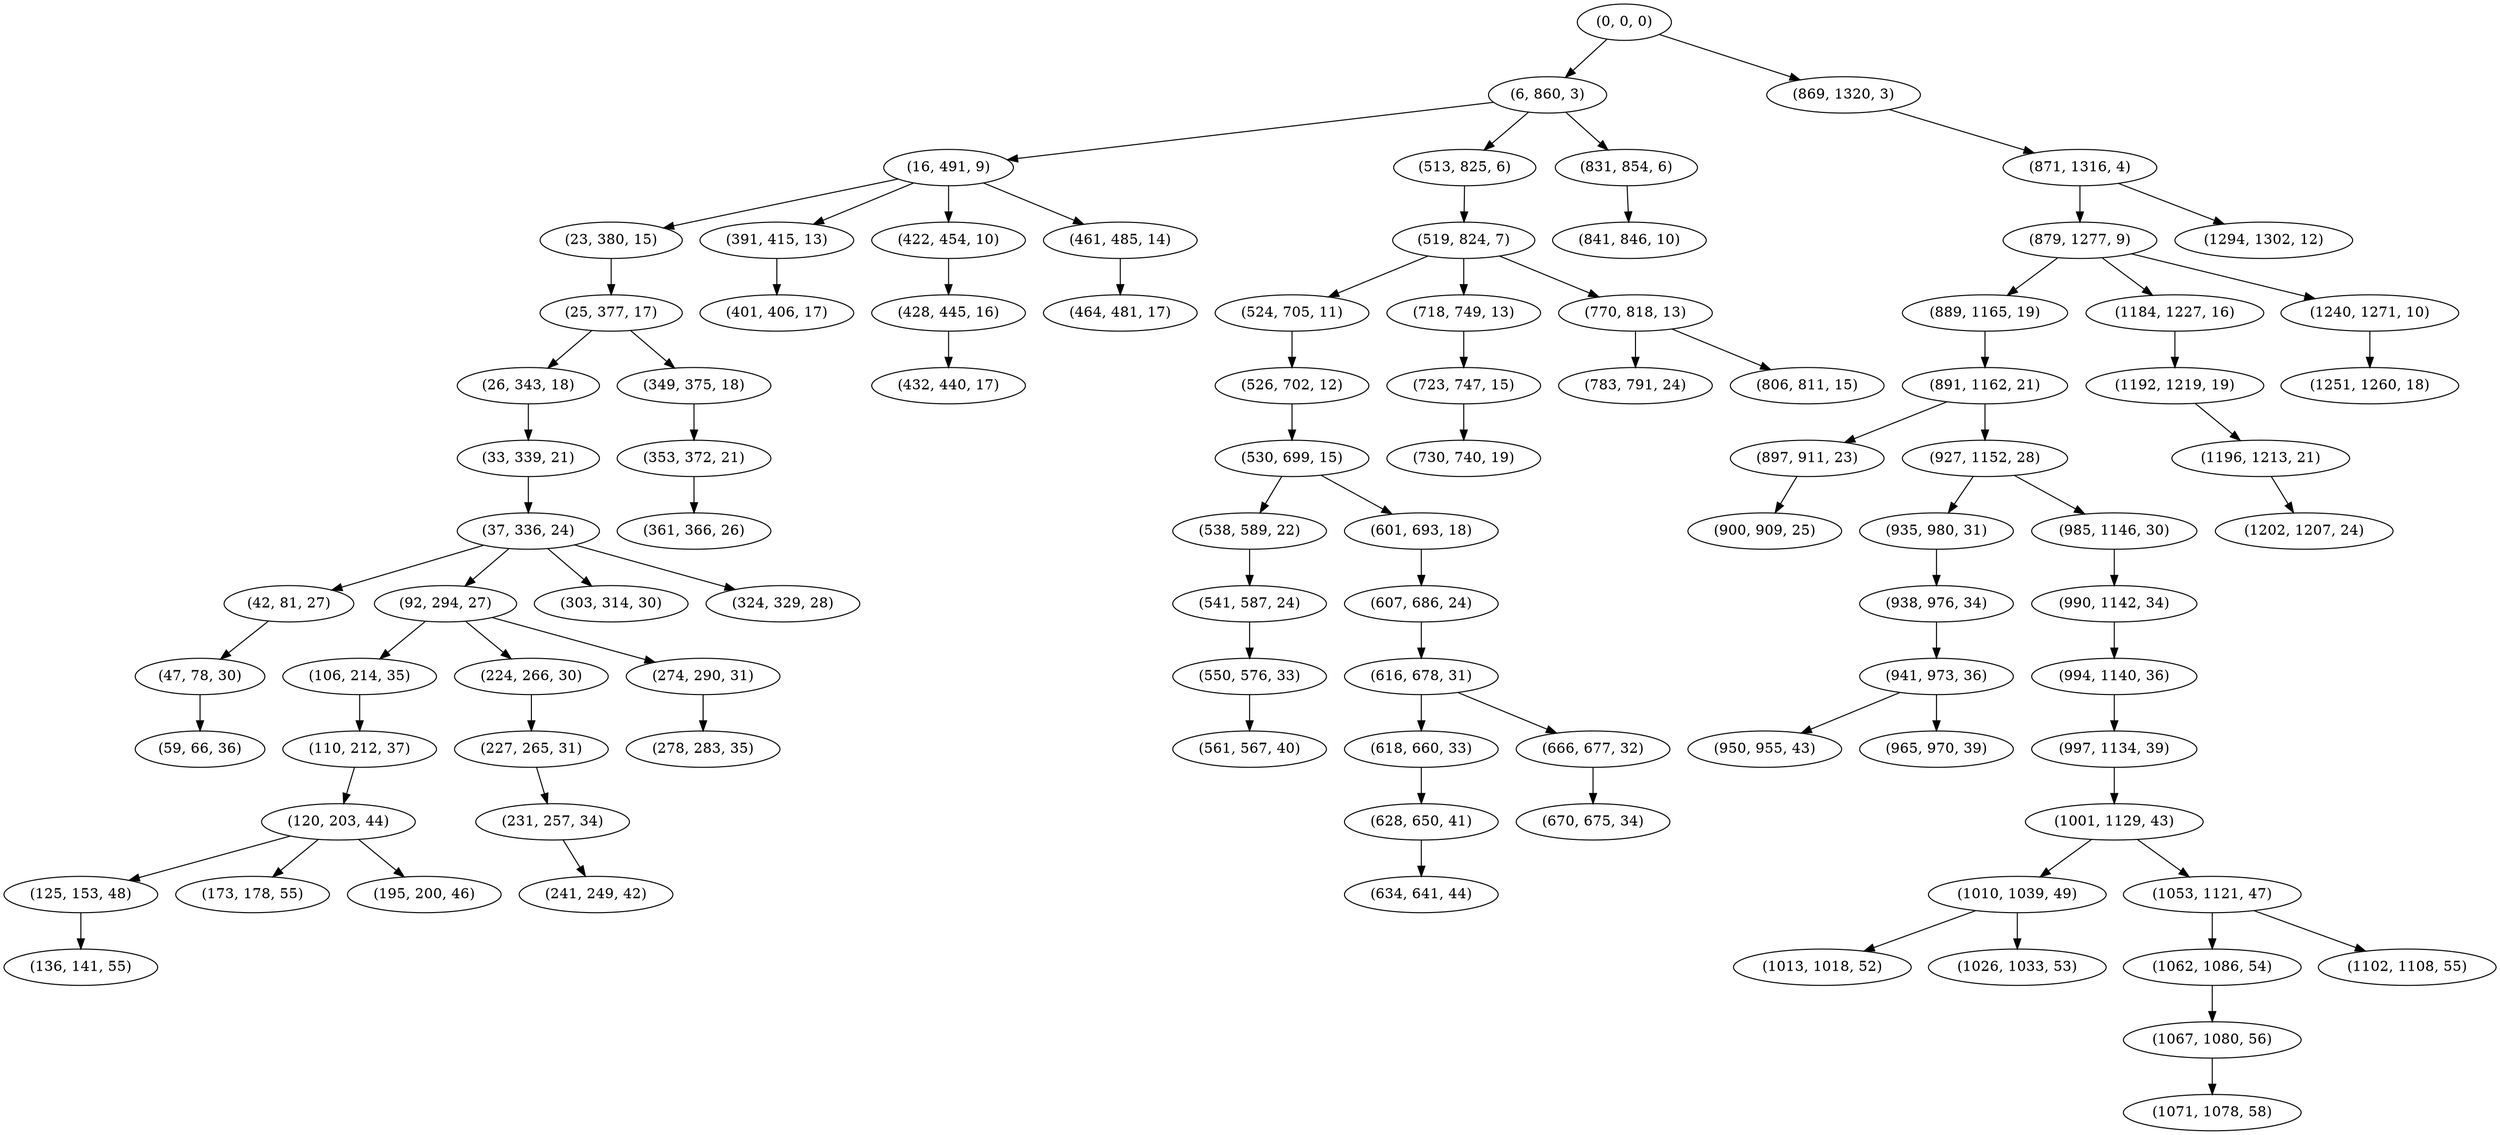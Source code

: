 digraph tree {
    "(0, 0, 0)";
    "(6, 860, 3)";
    "(16, 491, 9)";
    "(23, 380, 15)";
    "(25, 377, 17)";
    "(26, 343, 18)";
    "(33, 339, 21)";
    "(37, 336, 24)";
    "(42, 81, 27)";
    "(47, 78, 30)";
    "(59, 66, 36)";
    "(92, 294, 27)";
    "(106, 214, 35)";
    "(110, 212, 37)";
    "(120, 203, 44)";
    "(125, 153, 48)";
    "(136, 141, 55)";
    "(173, 178, 55)";
    "(195, 200, 46)";
    "(224, 266, 30)";
    "(227, 265, 31)";
    "(231, 257, 34)";
    "(241, 249, 42)";
    "(274, 290, 31)";
    "(278, 283, 35)";
    "(303, 314, 30)";
    "(324, 329, 28)";
    "(349, 375, 18)";
    "(353, 372, 21)";
    "(361, 366, 26)";
    "(391, 415, 13)";
    "(401, 406, 17)";
    "(422, 454, 10)";
    "(428, 445, 16)";
    "(432, 440, 17)";
    "(461, 485, 14)";
    "(464, 481, 17)";
    "(513, 825, 6)";
    "(519, 824, 7)";
    "(524, 705, 11)";
    "(526, 702, 12)";
    "(530, 699, 15)";
    "(538, 589, 22)";
    "(541, 587, 24)";
    "(550, 576, 33)";
    "(561, 567, 40)";
    "(601, 693, 18)";
    "(607, 686, 24)";
    "(616, 678, 31)";
    "(618, 660, 33)";
    "(628, 650, 41)";
    "(634, 641, 44)";
    "(666, 677, 32)";
    "(670, 675, 34)";
    "(718, 749, 13)";
    "(723, 747, 15)";
    "(730, 740, 19)";
    "(770, 818, 13)";
    "(783, 791, 24)";
    "(806, 811, 15)";
    "(831, 854, 6)";
    "(841, 846, 10)";
    "(869, 1320, 3)";
    "(871, 1316, 4)";
    "(879, 1277, 9)";
    "(889, 1165, 19)";
    "(891, 1162, 21)";
    "(897, 911, 23)";
    "(900, 909, 25)";
    "(927, 1152, 28)";
    "(935, 980, 31)";
    "(938, 976, 34)";
    "(941, 973, 36)";
    "(950, 955, 43)";
    "(965, 970, 39)";
    "(985, 1146, 30)";
    "(990, 1142, 34)";
    "(994, 1140, 36)";
    "(997, 1134, 39)";
    "(1001, 1129, 43)";
    "(1010, 1039, 49)";
    "(1013, 1018, 52)";
    "(1026, 1033, 53)";
    "(1053, 1121, 47)";
    "(1062, 1086, 54)";
    "(1067, 1080, 56)";
    "(1071, 1078, 58)";
    "(1102, 1108, 55)";
    "(1184, 1227, 16)";
    "(1192, 1219, 19)";
    "(1196, 1213, 21)";
    "(1202, 1207, 24)";
    "(1240, 1271, 10)";
    "(1251, 1260, 18)";
    "(1294, 1302, 12)";
    "(0, 0, 0)" -> "(6, 860, 3)";
    "(0, 0, 0)" -> "(869, 1320, 3)";
    "(6, 860, 3)" -> "(16, 491, 9)";
    "(6, 860, 3)" -> "(513, 825, 6)";
    "(6, 860, 3)" -> "(831, 854, 6)";
    "(16, 491, 9)" -> "(23, 380, 15)";
    "(16, 491, 9)" -> "(391, 415, 13)";
    "(16, 491, 9)" -> "(422, 454, 10)";
    "(16, 491, 9)" -> "(461, 485, 14)";
    "(23, 380, 15)" -> "(25, 377, 17)";
    "(25, 377, 17)" -> "(26, 343, 18)";
    "(25, 377, 17)" -> "(349, 375, 18)";
    "(26, 343, 18)" -> "(33, 339, 21)";
    "(33, 339, 21)" -> "(37, 336, 24)";
    "(37, 336, 24)" -> "(42, 81, 27)";
    "(37, 336, 24)" -> "(92, 294, 27)";
    "(37, 336, 24)" -> "(303, 314, 30)";
    "(37, 336, 24)" -> "(324, 329, 28)";
    "(42, 81, 27)" -> "(47, 78, 30)";
    "(47, 78, 30)" -> "(59, 66, 36)";
    "(92, 294, 27)" -> "(106, 214, 35)";
    "(92, 294, 27)" -> "(224, 266, 30)";
    "(92, 294, 27)" -> "(274, 290, 31)";
    "(106, 214, 35)" -> "(110, 212, 37)";
    "(110, 212, 37)" -> "(120, 203, 44)";
    "(120, 203, 44)" -> "(125, 153, 48)";
    "(120, 203, 44)" -> "(173, 178, 55)";
    "(120, 203, 44)" -> "(195, 200, 46)";
    "(125, 153, 48)" -> "(136, 141, 55)";
    "(224, 266, 30)" -> "(227, 265, 31)";
    "(227, 265, 31)" -> "(231, 257, 34)";
    "(231, 257, 34)" -> "(241, 249, 42)";
    "(274, 290, 31)" -> "(278, 283, 35)";
    "(349, 375, 18)" -> "(353, 372, 21)";
    "(353, 372, 21)" -> "(361, 366, 26)";
    "(391, 415, 13)" -> "(401, 406, 17)";
    "(422, 454, 10)" -> "(428, 445, 16)";
    "(428, 445, 16)" -> "(432, 440, 17)";
    "(461, 485, 14)" -> "(464, 481, 17)";
    "(513, 825, 6)" -> "(519, 824, 7)";
    "(519, 824, 7)" -> "(524, 705, 11)";
    "(519, 824, 7)" -> "(718, 749, 13)";
    "(519, 824, 7)" -> "(770, 818, 13)";
    "(524, 705, 11)" -> "(526, 702, 12)";
    "(526, 702, 12)" -> "(530, 699, 15)";
    "(530, 699, 15)" -> "(538, 589, 22)";
    "(530, 699, 15)" -> "(601, 693, 18)";
    "(538, 589, 22)" -> "(541, 587, 24)";
    "(541, 587, 24)" -> "(550, 576, 33)";
    "(550, 576, 33)" -> "(561, 567, 40)";
    "(601, 693, 18)" -> "(607, 686, 24)";
    "(607, 686, 24)" -> "(616, 678, 31)";
    "(616, 678, 31)" -> "(618, 660, 33)";
    "(616, 678, 31)" -> "(666, 677, 32)";
    "(618, 660, 33)" -> "(628, 650, 41)";
    "(628, 650, 41)" -> "(634, 641, 44)";
    "(666, 677, 32)" -> "(670, 675, 34)";
    "(718, 749, 13)" -> "(723, 747, 15)";
    "(723, 747, 15)" -> "(730, 740, 19)";
    "(770, 818, 13)" -> "(783, 791, 24)";
    "(770, 818, 13)" -> "(806, 811, 15)";
    "(831, 854, 6)" -> "(841, 846, 10)";
    "(869, 1320, 3)" -> "(871, 1316, 4)";
    "(871, 1316, 4)" -> "(879, 1277, 9)";
    "(871, 1316, 4)" -> "(1294, 1302, 12)";
    "(879, 1277, 9)" -> "(889, 1165, 19)";
    "(879, 1277, 9)" -> "(1184, 1227, 16)";
    "(879, 1277, 9)" -> "(1240, 1271, 10)";
    "(889, 1165, 19)" -> "(891, 1162, 21)";
    "(891, 1162, 21)" -> "(897, 911, 23)";
    "(891, 1162, 21)" -> "(927, 1152, 28)";
    "(897, 911, 23)" -> "(900, 909, 25)";
    "(927, 1152, 28)" -> "(935, 980, 31)";
    "(927, 1152, 28)" -> "(985, 1146, 30)";
    "(935, 980, 31)" -> "(938, 976, 34)";
    "(938, 976, 34)" -> "(941, 973, 36)";
    "(941, 973, 36)" -> "(950, 955, 43)";
    "(941, 973, 36)" -> "(965, 970, 39)";
    "(985, 1146, 30)" -> "(990, 1142, 34)";
    "(990, 1142, 34)" -> "(994, 1140, 36)";
    "(994, 1140, 36)" -> "(997, 1134, 39)";
    "(997, 1134, 39)" -> "(1001, 1129, 43)";
    "(1001, 1129, 43)" -> "(1010, 1039, 49)";
    "(1001, 1129, 43)" -> "(1053, 1121, 47)";
    "(1010, 1039, 49)" -> "(1013, 1018, 52)";
    "(1010, 1039, 49)" -> "(1026, 1033, 53)";
    "(1053, 1121, 47)" -> "(1062, 1086, 54)";
    "(1053, 1121, 47)" -> "(1102, 1108, 55)";
    "(1062, 1086, 54)" -> "(1067, 1080, 56)";
    "(1067, 1080, 56)" -> "(1071, 1078, 58)";
    "(1184, 1227, 16)" -> "(1192, 1219, 19)";
    "(1192, 1219, 19)" -> "(1196, 1213, 21)";
    "(1196, 1213, 21)" -> "(1202, 1207, 24)";
    "(1240, 1271, 10)" -> "(1251, 1260, 18)";
}
